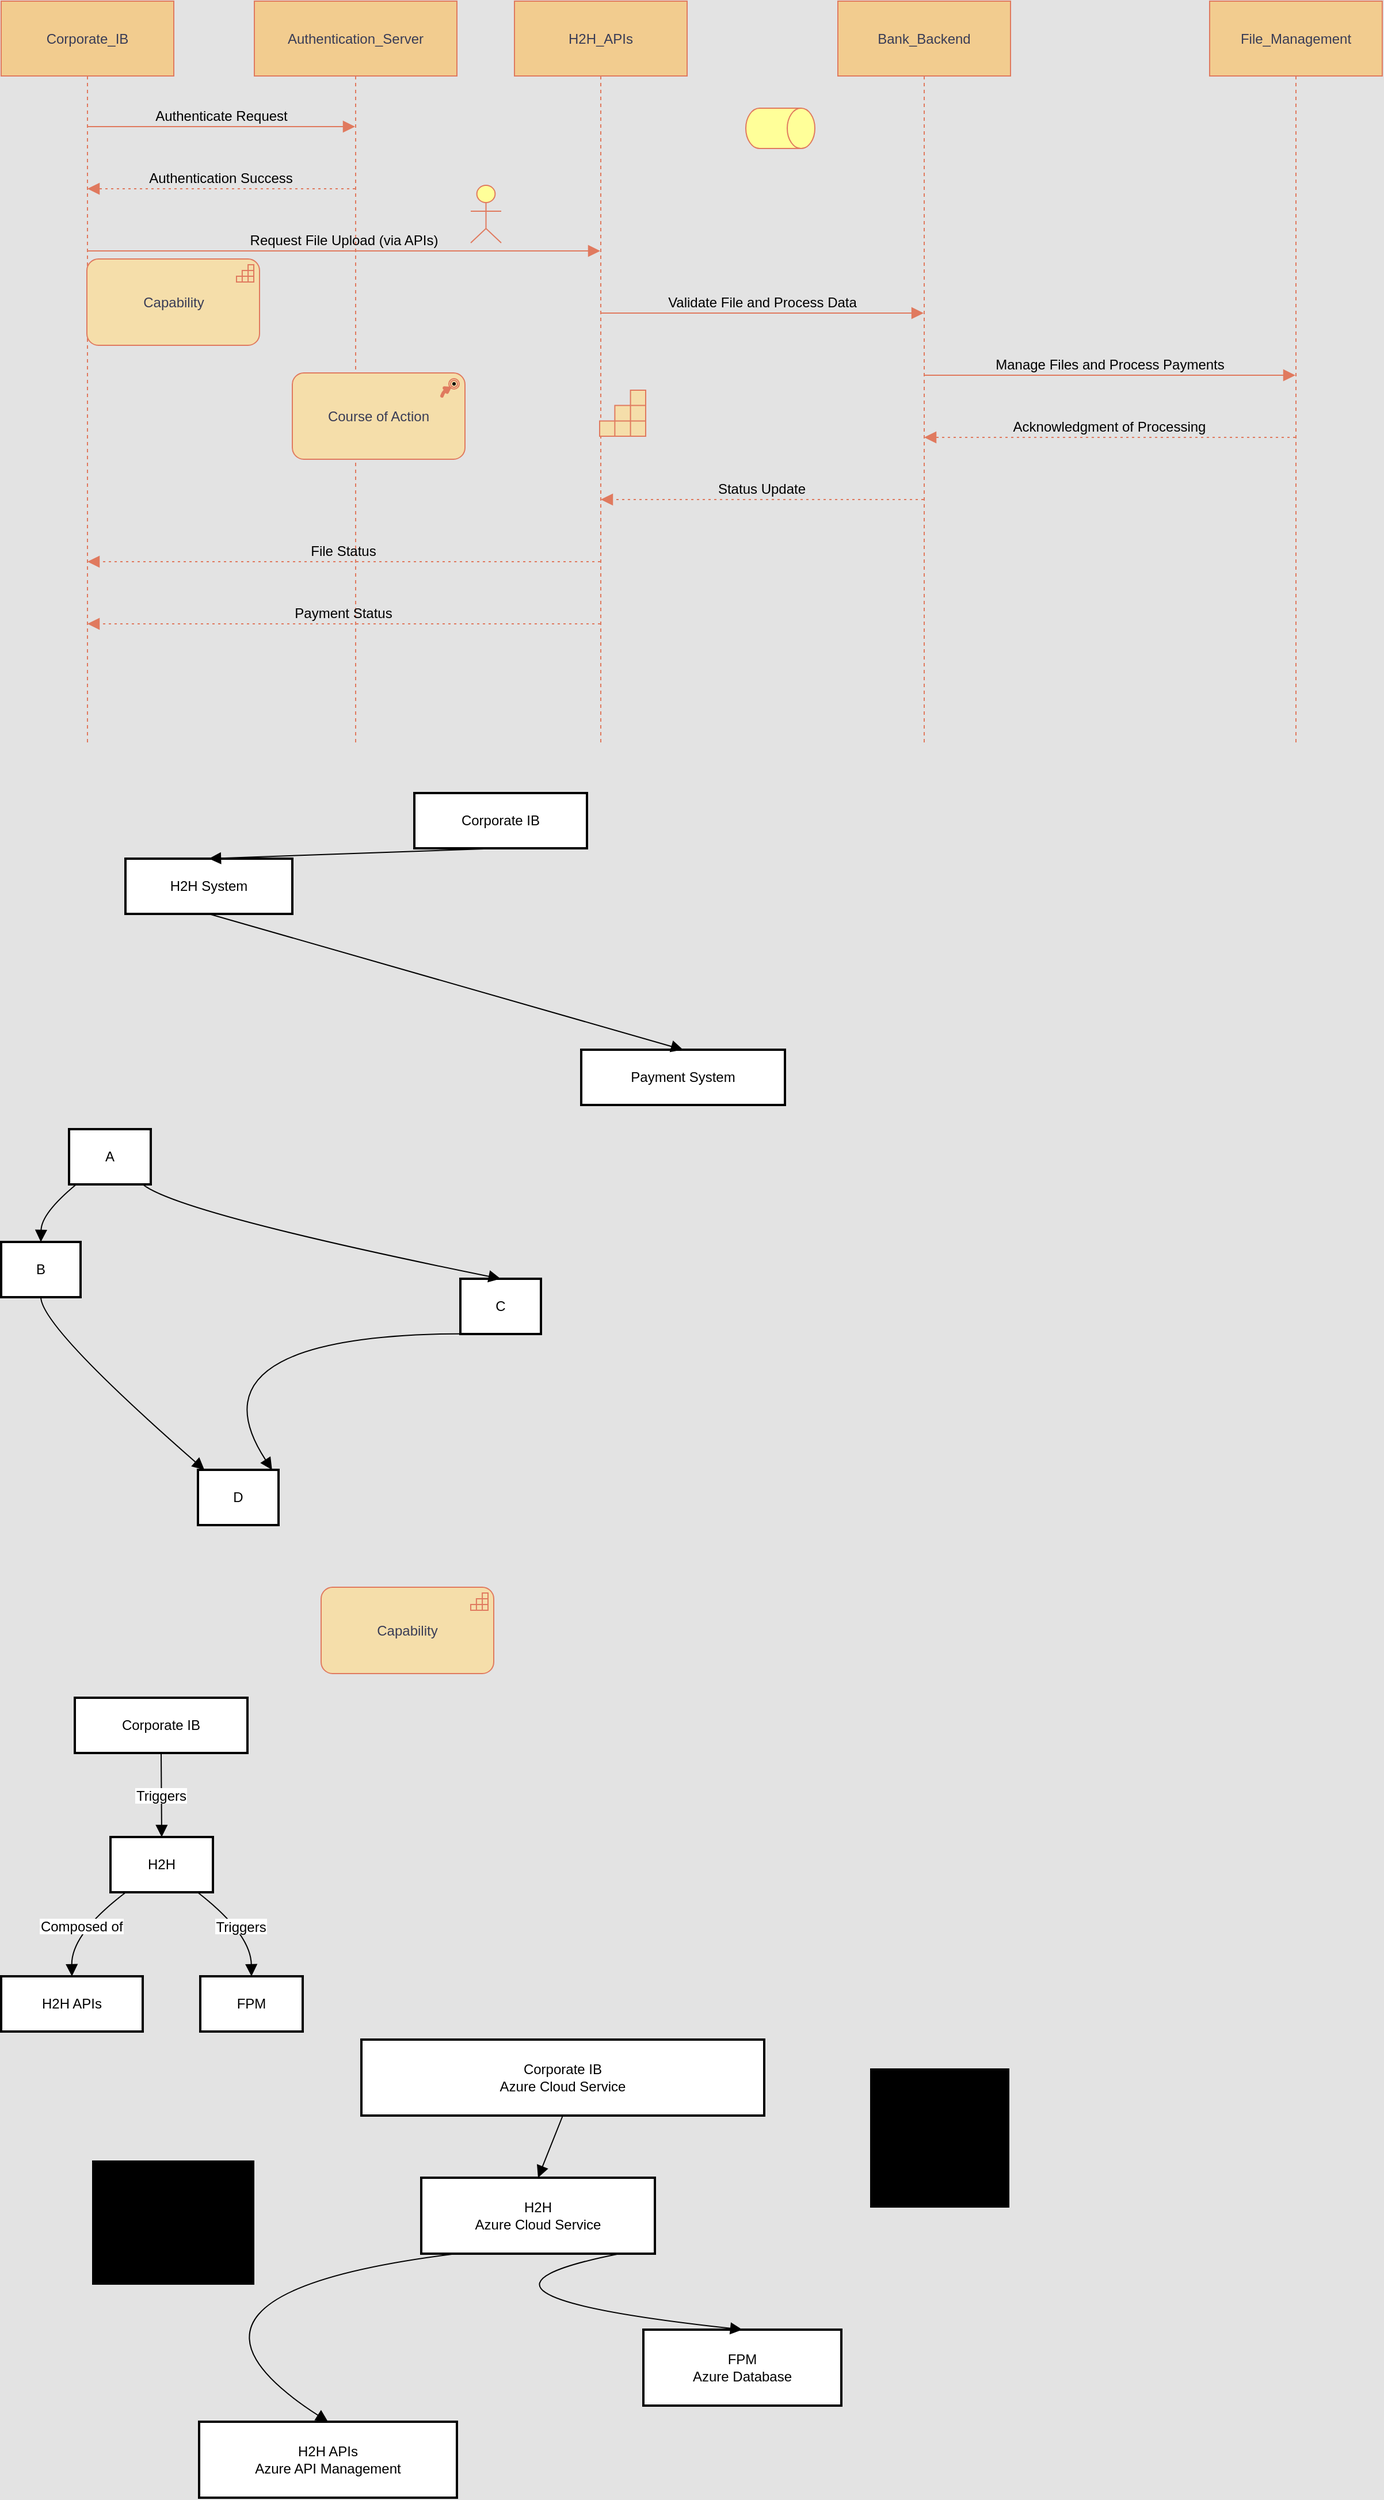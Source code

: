 <mxfile version="24.8.6">
  <diagram name="Page-1" id="66kdpXjVe0ZpUXVBdYPS">
    <mxGraphModel dx="1282" dy="625" grid="0" gridSize="10" guides="1" tooltips="1" connect="1" arrows="1" fold="1" page="0" pageScale="1" pageWidth="850" pageHeight="1100" background="#E3E3E3" math="0" shadow="0">
      <root>
        <mxCell id="0" />
        <mxCell id="1" parent="0" />
        <mxCell id="wkpFYokYABKIrMsTufE4-1" value="Corporate_IB" style="shape=umlLifeline;perimeter=lifelinePerimeter;whiteSpace=wrap;container=1;dropTarget=0;collapsible=0;recursiveResize=0;outlineConnect=0;portConstraint=eastwest;newEdgeStyle={&quot;edgeStyle&quot;:&quot;elbowEdgeStyle&quot;,&quot;elbow&quot;:&quot;vertical&quot;,&quot;curved&quot;:0,&quot;rounded&quot;:0};size=65;labelBackgroundColor=none;fillColor=#F2CC8F;strokeColor=#E07A5F;fontColor=#393C56;" vertex="1" parent="1">
          <mxGeometry x="20" y="20" width="150" height="646" as="geometry" />
        </mxCell>
        <mxCell id="wkpFYokYABKIrMsTufE4-2" value="Authentication_Server" style="shape=umlLifeline;perimeter=lifelinePerimeter;whiteSpace=wrap;container=1;dropTarget=0;collapsible=0;recursiveResize=0;outlineConnect=0;portConstraint=eastwest;newEdgeStyle={&quot;edgeStyle&quot;:&quot;elbowEdgeStyle&quot;,&quot;elbow&quot;:&quot;vertical&quot;,&quot;curved&quot;:0,&quot;rounded&quot;:0};size=65;labelBackgroundColor=none;fillColor=#F2CC8F;strokeColor=#E07A5F;fontColor=#393C56;" vertex="1" parent="1">
          <mxGeometry x="240" y="20" width="176" height="646" as="geometry" />
        </mxCell>
        <mxCell id="wkpFYokYABKIrMsTufE4-3" value="H2H_APIs" style="shape=umlLifeline;perimeter=lifelinePerimeter;whiteSpace=wrap;container=1;dropTarget=0;collapsible=0;recursiveResize=0;outlineConnect=0;portConstraint=eastwest;newEdgeStyle={&quot;edgeStyle&quot;:&quot;elbowEdgeStyle&quot;,&quot;elbow&quot;:&quot;vertical&quot;,&quot;curved&quot;:0,&quot;rounded&quot;:0};size=65;labelBackgroundColor=none;fillColor=#F2CC8F;strokeColor=#E07A5F;fontColor=#393C56;" vertex="1" parent="1">
          <mxGeometry x="466" y="20" width="150" height="646" as="geometry" />
        </mxCell>
        <mxCell id="wkpFYokYABKIrMsTufE4-4" value="Bank_Backend" style="shape=umlLifeline;perimeter=lifelinePerimeter;whiteSpace=wrap;container=1;dropTarget=0;collapsible=0;recursiveResize=0;outlineConnect=0;portConstraint=eastwest;newEdgeStyle={&quot;edgeStyle&quot;:&quot;elbowEdgeStyle&quot;,&quot;elbow&quot;:&quot;vertical&quot;,&quot;curved&quot;:0,&quot;rounded&quot;:0};size=65;labelBackgroundColor=none;fillColor=#F2CC8F;strokeColor=#E07A5F;fontColor=#393C56;" vertex="1" parent="1">
          <mxGeometry x="747" y="20" width="150" height="646" as="geometry" />
        </mxCell>
        <mxCell id="wkpFYokYABKIrMsTufE4-5" value="File_Management" style="shape=umlLifeline;perimeter=lifelinePerimeter;whiteSpace=wrap;container=1;dropTarget=0;collapsible=0;recursiveResize=0;outlineConnect=0;portConstraint=eastwest;newEdgeStyle={&quot;edgeStyle&quot;:&quot;elbowEdgeStyle&quot;,&quot;elbow&quot;:&quot;vertical&quot;,&quot;curved&quot;:0,&quot;rounded&quot;:0};size=65;labelBackgroundColor=none;fillColor=#F2CC8F;strokeColor=#E07A5F;fontColor=#393C56;" vertex="1" parent="1">
          <mxGeometry x="1070" y="20" width="150" height="646" as="geometry" />
        </mxCell>
        <mxCell id="wkpFYokYABKIrMsTufE4-6" value="Authenticate Request" style="verticalAlign=bottom;edgeStyle=elbowEdgeStyle;elbow=vertical;curved=0;rounded=0;endArrow=block;fontSize=12;startSize=8;endSize=8;labelBackgroundColor=none;strokeColor=#E07A5F;fontColor=default;" edge="1" parent="1" source="wkpFYokYABKIrMsTufE4-1" target="wkpFYokYABKIrMsTufE4-2">
          <mxGeometry x="0.004" relative="1" as="geometry">
            <Array as="points">
              <mxPoint x="220" y="129" />
            </Array>
            <mxPoint as="offset" />
          </mxGeometry>
        </mxCell>
        <mxCell id="wkpFYokYABKIrMsTufE4-7" value="Authentication Success" style="verticalAlign=bottom;edgeStyle=elbowEdgeStyle;elbow=vertical;curved=0;rounded=0;dashed=1;dashPattern=2 3;endArrow=block;fontSize=12;startSize=8;endSize=8;labelBackgroundColor=none;strokeColor=#E07A5F;fontColor=default;" edge="1" parent="1" source="wkpFYokYABKIrMsTufE4-2" target="wkpFYokYABKIrMsTufE4-1">
          <mxGeometry relative="1" as="geometry">
            <Array as="points">
              <mxPoint x="223" y="183" />
            </Array>
          </mxGeometry>
        </mxCell>
        <mxCell id="wkpFYokYABKIrMsTufE4-8" value="Request File Upload (via APIs)" style="verticalAlign=bottom;edgeStyle=elbowEdgeStyle;elbow=vertical;curved=0;rounded=0;endArrow=block;fontSize=12;startSize=8;endSize=8;labelBackgroundColor=none;strokeColor=#E07A5F;fontColor=default;" edge="1" parent="1" source="wkpFYokYABKIrMsTufE4-1" target="wkpFYokYABKIrMsTufE4-3">
          <mxGeometry relative="1" as="geometry">
            <Array as="points">
              <mxPoint x="327" y="237" />
            </Array>
          </mxGeometry>
        </mxCell>
        <mxCell id="wkpFYokYABKIrMsTufE4-9" value="Validate File and Process Data" style="verticalAlign=bottom;edgeStyle=elbowEdgeStyle;elbow=vertical;curved=0;rounded=0;endArrow=block;fontSize=12;startSize=8;endSize=8;labelBackgroundColor=none;strokeColor=#E07A5F;fontColor=default;" edge="1" parent="1" source="wkpFYokYABKIrMsTufE4-3" target="wkpFYokYABKIrMsTufE4-4">
          <mxGeometry relative="1" as="geometry">
            <Array as="points">
              <mxPoint x="690" y="291" />
            </Array>
          </mxGeometry>
        </mxCell>
        <mxCell id="wkpFYokYABKIrMsTufE4-10" value="Manage Files and Process Payments" style="verticalAlign=bottom;edgeStyle=elbowEdgeStyle;elbow=vertical;curved=0;rounded=0;endArrow=block;fontSize=12;startSize=8;endSize=8;labelBackgroundColor=none;strokeColor=#E07A5F;fontColor=default;" edge="1" parent="1" source="wkpFYokYABKIrMsTufE4-4" target="wkpFYokYABKIrMsTufE4-5">
          <mxGeometry relative="1" as="geometry">
            <Array as="points">
              <mxPoint x="992" y="345" />
            </Array>
          </mxGeometry>
        </mxCell>
        <mxCell id="wkpFYokYABKIrMsTufE4-11" value="Acknowledgment of Processing" style="verticalAlign=bottom;edgeStyle=elbowEdgeStyle;elbow=vertical;curved=0;rounded=0;dashed=1;dashPattern=2 3;endArrow=block;fontSize=12;startSize=8;endSize=8;labelBackgroundColor=none;strokeColor=#E07A5F;fontColor=default;" edge="1" parent="1" source="wkpFYokYABKIrMsTufE4-5" target="wkpFYokYABKIrMsTufE4-4">
          <mxGeometry relative="1" as="geometry">
            <Array as="points">
              <mxPoint x="995" y="399" />
            </Array>
          </mxGeometry>
        </mxCell>
        <mxCell id="wkpFYokYABKIrMsTufE4-12" value="Status Update" style="verticalAlign=bottom;edgeStyle=elbowEdgeStyle;elbow=vertical;curved=0;rounded=0;dashed=1;dashPattern=2 3;endArrow=block;fontSize=12;startSize=8;endSize=8;labelBackgroundColor=none;strokeColor=#E07A5F;fontColor=default;" edge="1" parent="1" source="wkpFYokYABKIrMsTufE4-4" target="wkpFYokYABKIrMsTufE4-3">
          <mxGeometry relative="1" as="geometry">
            <Array as="points">
              <mxPoint x="693" y="453" />
            </Array>
          </mxGeometry>
        </mxCell>
        <mxCell id="wkpFYokYABKIrMsTufE4-13" value="File Status" style="verticalAlign=bottom;edgeStyle=elbowEdgeStyle;elbow=vertical;curved=0;rounded=0;dashed=1;dashPattern=2 3;endArrow=block;fontSize=12;startSize=8;endSize=8;labelBackgroundColor=none;strokeColor=#E07A5F;fontColor=default;" edge="1" parent="1" source="wkpFYokYABKIrMsTufE4-3" target="wkpFYokYABKIrMsTufE4-1">
          <mxGeometry relative="1" as="geometry">
            <Array as="points">
              <mxPoint x="330" y="507" />
            </Array>
          </mxGeometry>
        </mxCell>
        <mxCell id="wkpFYokYABKIrMsTufE4-14" value="Payment Status" style="verticalAlign=bottom;edgeStyle=elbowEdgeStyle;elbow=vertical;curved=0;rounded=0;dashed=1;dashPattern=2 3;endArrow=block;fontSize=12;startSize=8;endSize=8;labelBackgroundColor=none;strokeColor=#E07A5F;fontColor=default;" edge="1" parent="1" source="wkpFYokYABKIrMsTufE4-3" target="wkpFYokYABKIrMsTufE4-1">
          <mxGeometry relative="1" as="geometry">
            <Array as="points">
              <mxPoint x="330" y="561" />
            </Array>
          </mxGeometry>
        </mxCell>
        <mxCell id="wkpFYokYABKIrMsTufE4-15" value="Corporate IB" style="whiteSpace=wrap;strokeWidth=2;" vertex="1" parent="1">
          <mxGeometry x="379" y="708" width="150" height="48" as="geometry" />
        </mxCell>
        <mxCell id="wkpFYokYABKIrMsTufE4-16" value="H2H System" style="whiteSpace=wrap;strokeWidth=2;" vertex="1" parent="1">
          <mxGeometry x="128" y="765" width="145" height="48" as="geometry" />
        </mxCell>
        <mxCell id="wkpFYokYABKIrMsTufE4-17" value="Payment System" style="whiteSpace=wrap;strokeWidth=2;" vertex="1" parent="1">
          <mxGeometry x="524" y="931" width="177" height="48" as="geometry" />
        </mxCell>
        <mxCell id="wkpFYokYABKIrMsTufE4-18" value="" style="curved=1;startArrow=none;endArrow=block;exitX=0.5;exitY=1.01;entryX=0.5;entryY=0.01;rounded=0;fontSize=12;startSize=8;endSize=8;" edge="1" parent="1" source="wkpFYokYABKIrMsTufE4-15" target="wkpFYokYABKIrMsTufE4-16">
          <mxGeometry relative="1" as="geometry">
            <Array as="points" />
          </mxGeometry>
        </mxCell>
        <mxCell id="wkpFYokYABKIrMsTufE4-19" value="" style="curved=1;startArrow=none;endArrow=block;exitX=0.5;exitY=1.02;entryX=0.5;entryY=0;rounded=0;fontSize=12;startSize=8;endSize=8;" edge="1" parent="1" source="wkpFYokYABKIrMsTufE4-16" target="wkpFYokYABKIrMsTufE4-17">
          <mxGeometry relative="1" as="geometry">
            <Array as="points" />
          </mxGeometry>
        </mxCell>
        <mxCell id="wkpFYokYABKIrMsTufE4-20" value="A" style="whiteSpace=wrap;strokeWidth=2;" vertex="1" parent="1">
          <mxGeometry x="79" y="1000" width="71" height="48" as="geometry" />
        </mxCell>
        <mxCell id="wkpFYokYABKIrMsTufE4-21" value="B" style="whiteSpace=wrap;strokeWidth=2;" vertex="1" parent="1">
          <mxGeometry x="20" y="1098" width="69" height="48" as="geometry" />
        </mxCell>
        <mxCell id="wkpFYokYABKIrMsTufE4-22" value="C" style="whiteSpace=wrap;strokeWidth=2;" vertex="1" parent="1">
          <mxGeometry x="419" y="1130" width="70" height="48" as="geometry" />
        </mxCell>
        <mxCell id="wkpFYokYABKIrMsTufE4-23" value="D" style="whiteSpace=wrap;strokeWidth=2;" vertex="1" parent="1">
          <mxGeometry x="191" y="1296" width="70" height="48" as="geometry" />
        </mxCell>
        <mxCell id="wkpFYokYABKIrMsTufE4-24" value="" style="curved=1;startArrow=none;endArrow=block;exitX=0.08;exitY=1.01;entryX=0.5;entryY=0.01;rounded=0;fontSize=12;startSize=8;endSize=8;" edge="1" parent="1" source="wkpFYokYABKIrMsTufE4-20" target="wkpFYokYABKIrMsTufE4-21">
          <mxGeometry relative="1" as="geometry">
            <Array as="points">
              <mxPoint x="55" y="1073" />
            </Array>
          </mxGeometry>
        </mxCell>
        <mxCell id="wkpFYokYABKIrMsTufE4-25" value="" style="curved=1;startArrow=none;endArrow=block;exitX=0.91;exitY=1.01;entryX=0.5;entryY=0.01;rounded=0;fontSize=12;startSize=8;endSize=8;" edge="1" parent="1" source="wkpFYokYABKIrMsTufE4-20" target="wkpFYokYABKIrMsTufE4-22">
          <mxGeometry relative="1" as="geometry">
            <Array as="points">
              <mxPoint x="174" y="1073" />
            </Array>
          </mxGeometry>
        </mxCell>
        <mxCell id="wkpFYokYABKIrMsTufE4-26" value="" style="curved=1;startArrow=none;endArrow=block;exitX=0.5;exitY=1.02;entryX=0.08;entryY=0;rounded=0;fontSize=12;startSize=8;endSize=8;" edge="1" parent="1" source="wkpFYokYABKIrMsTufE4-21" target="wkpFYokYABKIrMsTufE4-23">
          <mxGeometry relative="1" as="geometry">
            <Array as="points">
              <mxPoint x="55" y="1172" />
            </Array>
          </mxGeometry>
        </mxCell>
        <mxCell id="wkpFYokYABKIrMsTufE4-27" value="" style="curved=1;startArrow=none;endArrow=block;exitX=0.5;exitY=1.02;entryX=0.92;entryY=0;rounded=0;fontSize=12;startSize=8;endSize=8;" edge="1" parent="1" source="wkpFYokYABKIrMsTufE4-22" target="wkpFYokYABKIrMsTufE4-23">
          <mxGeometry relative="1" as="geometry">
            <Array as="points">
              <mxPoint x="174" y="1172" />
            </Array>
          </mxGeometry>
        </mxCell>
        <mxCell id="wkpFYokYABKIrMsTufE4-28" value="Capability" style="html=1;outlineConnect=0;whiteSpace=wrap;fillColor=#F5DEAA;shape=mxgraph.archimate3.application;appType=capability;archiType=rounded;strokeColor=#E07A5F;fontColor=#393C56;" vertex="1" parent="1">
          <mxGeometry x="298" y="1398" width="150" height="75" as="geometry" />
        </mxCell>
        <mxCell id="wkpFYokYABKIrMsTufE4-29" value="Corporate IB" style="whiteSpace=wrap;strokeWidth=2;" vertex="1" parent="1">
          <mxGeometry x="84" y="1494" width="150" height="48" as="geometry" />
        </mxCell>
        <mxCell id="wkpFYokYABKIrMsTufE4-30" value="H2H" style="whiteSpace=wrap;strokeWidth=2;" vertex="1" parent="1">
          <mxGeometry x="115" y="1615" width="89" height="48" as="geometry" />
        </mxCell>
        <mxCell id="wkpFYokYABKIrMsTufE4-31" value="H2H APIs" style="whiteSpace=wrap;strokeWidth=2;" vertex="1" parent="1">
          <mxGeometry x="20" y="1736" width="123" height="48" as="geometry" />
        </mxCell>
        <mxCell id="wkpFYokYABKIrMsTufE4-32" value="FPM" style="whiteSpace=wrap;strokeWidth=2;" vertex="1" parent="1">
          <mxGeometry x="193" y="1736" width="89" height="48" as="geometry" />
        </mxCell>
        <mxCell id="wkpFYokYABKIrMsTufE4-33" value="Triggers" style="curved=1;startArrow=none;endArrow=block;exitX=0.5;exitY=1.01;entryX=0.5;entryY=0;rounded=0;fontSize=12;startSize=8;endSize=8;" edge="1" parent="1" source="wkpFYokYABKIrMsTufE4-29" target="wkpFYokYABKIrMsTufE4-30">
          <mxGeometry relative="1" as="geometry">
            <Array as="points" />
          </mxGeometry>
        </mxCell>
        <mxCell id="wkpFYokYABKIrMsTufE4-34" value="Composed of" style="curved=1;startArrow=none;endArrow=block;exitX=0.15;exitY=1;entryX=0.5;entryY=-0.01;rounded=0;fontSize=12;startSize=8;endSize=8;" edge="1" parent="1" source="wkpFYokYABKIrMsTufE4-30" target="wkpFYokYABKIrMsTufE4-31">
          <mxGeometry relative="1" as="geometry">
            <Array as="points">
              <mxPoint x="81" y="1699" />
            </Array>
          </mxGeometry>
        </mxCell>
        <mxCell id="wkpFYokYABKIrMsTufE4-35" value="Triggers" style="curved=1;startArrow=none;endArrow=block;exitX=0.85;exitY=1;entryX=0.5;entryY=-0.01;rounded=0;fontSize=12;startSize=8;endSize=8;" edge="1" parent="1" source="wkpFYokYABKIrMsTufE4-30" target="wkpFYokYABKIrMsTufE4-32">
          <mxGeometry relative="1" as="geometry">
            <Array as="points">
              <mxPoint x="237" y="1699" />
            </Array>
          </mxGeometry>
        </mxCell>
        <mxCell id="wkpFYokYABKIrMsTufE4-36" value="Corporate IB&#xa;Azure Cloud Service" style="whiteSpace=wrap;strokeWidth=2;" vertex="1" parent="1">
          <mxGeometry x="333" y="1791" width="350" height="66" as="geometry" />
        </mxCell>
        <mxCell id="wkpFYokYABKIrMsTufE4-37" value="H2H&#xa;Azure Cloud Service" style="whiteSpace=wrap;strokeWidth=2;" vertex="1" parent="1">
          <mxGeometry x="385" y="1911" width="203" height="66" as="geometry" />
        </mxCell>
        <mxCell id="wkpFYokYABKIrMsTufE4-38" value="H2H APIs&#xa;Azure API Management" style="whiteSpace=wrap;strokeWidth=2;" vertex="1" parent="1">
          <mxGeometry x="192" y="2123" width="224" height="66" as="geometry" />
        </mxCell>
        <mxCell id="wkpFYokYABKIrMsTufE4-39" value="FPM&#xa;Azure Database" style="whiteSpace=wrap;strokeWidth=2;" vertex="1" parent="1">
          <mxGeometry x="578" y="2043" width="172" height="66" as="geometry" />
        </mxCell>
        <mxCell id="wkpFYokYABKIrMsTufE4-40" value="" style="curved=1;startArrow=none;endArrow=block;exitX=0.5;exitY=1;entryX=0.5;entryY=0;rounded=0;fontSize=12;startSize=8;endSize=8;" edge="1" parent="1" source="wkpFYokYABKIrMsTufE4-36" target="wkpFYokYABKIrMsTufE4-37">
          <mxGeometry relative="1" as="geometry">
            <Array as="points" />
          </mxGeometry>
        </mxCell>
        <mxCell id="wkpFYokYABKIrMsTufE4-41" value="" style="curved=1;startArrow=none;endArrow=block;exitX=0.15;exitY=1;entryX=0.5;entryY=0;rounded=0;fontSize=12;startSize=8;endSize=8;" edge="1" parent="1" source="wkpFYokYABKIrMsTufE4-37" target="wkpFYokYABKIrMsTufE4-38">
          <mxGeometry relative="1" as="geometry">
            <Array as="points">
              <mxPoint x="132" y="2012" />
            </Array>
          </mxGeometry>
        </mxCell>
        <mxCell id="wkpFYokYABKIrMsTufE4-42" value="" style="curved=1;startArrow=none;endArrow=block;exitX=0.85;exitY=1;entryX=0.5;entryY=0;rounded=0;fontSize=12;startSize=8;endSize=8;" edge="1" parent="1" source="wkpFYokYABKIrMsTufE4-37" target="wkpFYokYABKIrMsTufE4-39">
          <mxGeometry relative="1" as="geometry">
            <Array as="points">
              <mxPoint x="380" y="2012" />
            </Array>
          </mxGeometry>
        </mxCell>
        <mxCell id="wkpFYokYABKIrMsTufE4-43" value="" style="sketch=0;verticalLabelPosition=bottom;sketch=0;aspect=fixed;html=1;verticalAlign=top;strokeColor=none;fillColor=#000000;align=center;outlineConnect=0;pointerEvents=1;shape=mxgraph.citrix2.authentication_cert;fontColor=#393C56;" vertex="1" parent="1">
          <mxGeometry x="775" y="1816" width="121" height="121" as="geometry" />
        </mxCell>
        <mxCell id="wkpFYokYABKIrMsTufE4-44" value="" style="sketch=0;verticalLabelPosition=bottom;sketch=0;aspect=fixed;html=1;verticalAlign=top;strokeColor=none;fillColor=#000000;align=center;outlineConnect=0;pointerEvents=1;shape=mxgraph.citrix2.endpoint_management;fontColor=#393C56;" vertex="1" parent="1">
          <mxGeometry x="99" y="1896" width="141" height="107.99" as="geometry" />
        </mxCell>
        <mxCell id="wkpFYokYABKIrMsTufE4-45" value="Course of Action" style="html=1;outlineConnect=0;whiteSpace=wrap;fillColor=#F5DEAA;shape=mxgraph.archimate3.application;appType=course;archiType=rounded;strokeColor=#E07A5F;fontColor=#393C56;" vertex="1" parent="1">
          <mxGeometry x="273" y="343" width="150" height="75" as="geometry" />
        </mxCell>
        <mxCell id="wkpFYokYABKIrMsTufE4-46" value="Capability" style="html=1;outlineConnect=0;whiteSpace=wrap;fillColor=#F5DEAA;shape=mxgraph.archimate3.application;appType=capability;archiType=rounded;strokeColor=#E07A5F;fontColor=#393C56;" vertex="1" parent="1">
          <mxGeometry x="94.5" y="244" width="150" height="75" as="geometry" />
        </mxCell>
        <mxCell id="wkpFYokYABKIrMsTufE4-47" value="" style="html=1;outlineConnect=0;whiteSpace=wrap;fillColor=#F5DEAA;shape=mxgraph.archimate3.capability;strokeColor=#E07A5F;fontColor=#393C56;" vertex="1" parent="1">
          <mxGeometry x="540" y="358" width="40" height="40" as="geometry" />
        </mxCell>
        <mxCell id="wkpFYokYABKIrMsTufE4-48" value="" style="html=1;outlineConnect=0;whiteSpace=wrap;fillColor=#ffff99;verticalLabelPosition=bottom;verticalAlign=top;align=center;shape=mxgraph.archimate3.actor;strokeColor=#E07A5F;fontColor=#393C56;" vertex="1" parent="1">
          <mxGeometry x="428" y="180" width="26.5" height="50" as="geometry" />
        </mxCell>
        <mxCell id="wkpFYokYABKIrMsTufE4-49" value="" style="html=1;outlineConnect=0;whiteSpace=wrap;fillColor=#ffff99;shape=mxgraph.archimate3.role;strokeColor=#E07A5F;fontColor=#393C56;" vertex="1" parent="1">
          <mxGeometry x="667" y="113" width="60" height="35" as="geometry" />
        </mxCell>
      </root>
    </mxGraphModel>
  </diagram>
</mxfile>
